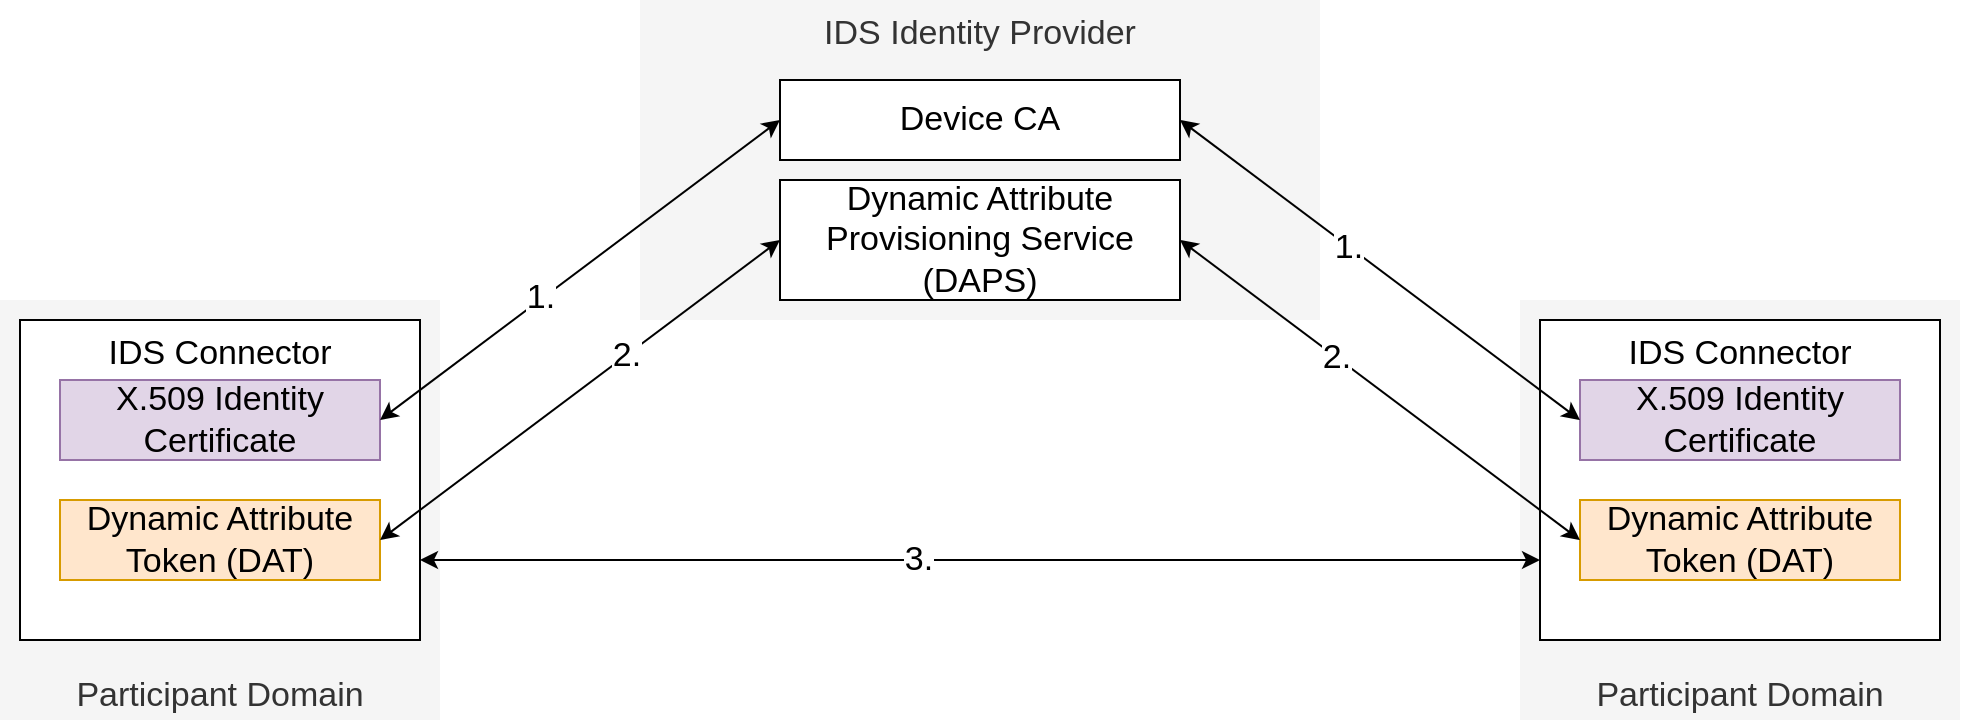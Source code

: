 <mxfile version="14.6.13" type="device"><diagram id="_5d0bQt55y6L0w3ibMSa" name="Page-1"><mxGraphModel dx="1106" dy="773" grid="1" gridSize="10" guides="1" tooltips="1" connect="1" arrows="1" fold="1" page="1" pageScale="1" pageWidth="827" pageHeight="1169" math="0" shadow="0"><root><mxCell id="0"/><mxCell id="1" parent="0"/><mxCell id="3Acyx8hI6k2oXijykY15-26" value="IDS Identity Provider" style="rounded=0;whiteSpace=wrap;html=1;fontSize=17;fillColor=#f5f5f5;fontColor=#333333;strokeColor=none;verticalAlign=top;" vertex="1" parent="1"><mxGeometry x="350" y="100" width="340" height="160" as="geometry"/></mxCell><mxCell id="3Acyx8hI6k2oXijykY15-25" value="Participant Domain" style="rounded=0;whiteSpace=wrap;html=1;fontSize=17;fillColor=#f5f5f5;fontColor=#333333;strokeColor=none;verticalAlign=bottom;" vertex="1" parent="1"><mxGeometry x="790" y="250" width="220" height="210" as="geometry"/></mxCell><mxCell id="3Acyx8hI6k2oXijykY15-24" value="Participant Domain" style="rounded=0;whiteSpace=wrap;html=1;fontSize=17;fillColor=#f5f5f5;fontColor=#333333;strokeColor=none;verticalAlign=bottom;" vertex="1" parent="1"><mxGeometry x="30" y="250" width="220" height="210" as="geometry"/></mxCell><mxCell id="3Acyx8hI6k2oXijykY15-6" value="IDS Connector" style="rounded=0;whiteSpace=wrap;html=1;fontSize=17;verticalAlign=top;" vertex="1" parent="1"><mxGeometry x="40" y="260" width="200" height="160" as="geometry"/></mxCell><mxCell id="3Acyx8hI6k2oXijykY15-7" value="IDS Connector" style="rounded=0;whiteSpace=wrap;html=1;fontSize=17;verticalAlign=top;" vertex="1" parent="1"><mxGeometry x="800" y="260" width="200" height="160" as="geometry"/></mxCell><mxCell id="3Acyx8hI6k2oXijykY15-8" value="X.509 Identity Certificate" style="rounded=0;whiteSpace=wrap;html=1;fontSize=17;fillColor=#e1d5e7;strokeColor=#9673a6;" vertex="1" parent="1"><mxGeometry x="60" y="290" width="160" height="40" as="geometry"/></mxCell><mxCell id="3Acyx8hI6k2oXijykY15-9" value="X.509 Identity Certificate" style="rounded=0;whiteSpace=wrap;html=1;fontSize=17;fillColor=#e1d5e7;strokeColor=#9673a6;" vertex="1" parent="1"><mxGeometry x="820" y="290" width="160" height="40" as="geometry"/></mxCell><mxCell id="3Acyx8hI6k2oXijykY15-10" value="Dynamic Attribute Token (DAT)" style="rounded=0;whiteSpace=wrap;html=1;fontSize=17;fillColor=#ffe6cc;strokeColor=#d79b00;" vertex="1" parent="1"><mxGeometry x="60" y="350" width="160" height="40" as="geometry"/></mxCell><mxCell id="3Acyx8hI6k2oXijykY15-11" value="Dynamic Attribute Token (DAT)" style="rounded=0;whiteSpace=wrap;html=1;fontSize=17;fillColor=#ffe6cc;strokeColor=#d79b00;" vertex="1" parent="1"><mxGeometry x="820" y="350" width="160" height="40" as="geometry"/></mxCell><mxCell id="3Acyx8hI6k2oXijykY15-12" value="Device CA" style="rounded=0;whiteSpace=wrap;html=1;fontSize=17;verticalAlign=middle;" vertex="1" parent="1"><mxGeometry x="420" y="140" width="200" height="40" as="geometry"/></mxCell><mxCell id="3Acyx8hI6k2oXijykY15-13" value="Dynamic Attribute Provisioning Service (DAPS)" style="rounded=0;whiteSpace=wrap;html=1;fontSize=17;verticalAlign=middle;" vertex="1" parent="1"><mxGeometry x="420" y="190" width="200" height="60" as="geometry"/></mxCell><mxCell id="3Acyx8hI6k2oXijykY15-20" value="" style="endArrow=classic;html=1;shadow=0;fontSize=17;entryX=0;entryY=0.5;entryDx=0;entryDy=0;exitX=1;exitY=0.5;exitDx=0;exitDy=0;rounded=0;endFill=1;startArrow=classic;startFill=1;" edge="1" parent="1" source="3Acyx8hI6k2oXijykY15-8" target="3Acyx8hI6k2oXijykY15-12"><mxGeometry width="50" height="50" relative="1" as="geometry"><mxPoint x="210" y="571" as="sourcePoint"/><mxPoint x="410" y="400" as="targetPoint"/></mxGeometry></mxCell><mxCell id="3Acyx8hI6k2oXijykY15-28" value="1." style="edgeLabel;html=1;align=center;verticalAlign=middle;resizable=0;points=[];fontSize=17;" vertex="1" connectable="0" parent="3Acyx8hI6k2oXijykY15-20"><mxGeometry x="-0.195" y="1" relative="1" as="geometry"><mxPoint as="offset"/></mxGeometry></mxCell><mxCell id="3Acyx8hI6k2oXijykY15-22" value="" style="endArrow=classic;html=1;shadow=0;fontSize=17;entryX=0;entryY=0.5;entryDx=0;entryDy=0;exitX=1;exitY=0.5;exitDx=0;exitDy=0;rounded=0;endFill=1;startArrow=classic;startFill=1;" edge="1" parent="1" source="3Acyx8hI6k2oXijykY15-10" target="3Acyx8hI6k2oXijykY15-13"><mxGeometry width="50" height="50" relative="1" as="geometry"><mxPoint x="230" y="320" as="sourcePoint"/><mxPoint x="430" y="150" as="targetPoint"/></mxGeometry></mxCell><mxCell id="3Acyx8hI6k2oXijykY15-29" value="2." style="edgeLabel;html=1;align=center;verticalAlign=middle;resizable=0;points=[];fontSize=17;" vertex="1" connectable="0" parent="3Acyx8hI6k2oXijykY15-22"><mxGeometry x="0.222" relative="1" as="geometry"><mxPoint as="offset"/></mxGeometry></mxCell><mxCell id="3Acyx8hI6k2oXijykY15-18" value="" style="endArrow=classic;html=1;shadow=0;fontSize=17;exitX=0;exitY=0.5;exitDx=0;exitDy=0;entryX=1;entryY=0.5;entryDx=0;entryDy=0;startArrow=classic;startFill=1;endFill=1;rounded=0;" edge="1" parent="1" source="3Acyx8hI6k2oXijykY15-11" target="3Acyx8hI6k2oXijykY15-13"><mxGeometry width="50" height="50" relative="1" as="geometry"><mxPoint x="510" y="280" as="sourcePoint"/><mxPoint x="560" y="230" as="targetPoint"/></mxGeometry></mxCell><mxCell id="3Acyx8hI6k2oXijykY15-31" value="2." style="edgeLabel;html=1;align=center;verticalAlign=middle;resizable=0;points=[];fontSize=17;" vertex="1" connectable="0" parent="3Acyx8hI6k2oXijykY15-18"><mxGeometry x="0.218" relative="1" as="geometry"><mxPoint as="offset"/></mxGeometry></mxCell><mxCell id="3Acyx8hI6k2oXijykY15-19" value="" style="endArrow=classic;html=1;shadow=0;fontSize=17;exitX=0;exitY=0.5;exitDx=0;exitDy=0;entryX=1;entryY=0.5;entryDx=0;entryDy=0;startArrow=classic;startFill=1;endFill=1;rounded=0;" edge="1" parent="1" source="3Acyx8hI6k2oXijykY15-9" target="3Acyx8hI6k2oXijykY15-12"><mxGeometry width="50" height="50" relative="1" as="geometry"><mxPoint x="510" y="280" as="sourcePoint"/><mxPoint x="560" y="230" as="targetPoint"/></mxGeometry></mxCell><mxCell id="3Acyx8hI6k2oXijykY15-30" value="1." style="edgeLabel;html=1;align=center;verticalAlign=middle;resizable=0;points=[];fontSize=17;" vertex="1" connectable="0" parent="3Acyx8hI6k2oXijykY15-19"><mxGeometry x="0.155" y="1" relative="1" as="geometry"><mxPoint as="offset"/></mxGeometry></mxCell><mxCell id="3Acyx8hI6k2oXijykY15-27" value="" style="endArrow=classic;html=1;shadow=0;fontSize=17;entryX=0;entryY=0.75;entryDx=0;entryDy=0;rounded=0;endFill=1;startArrow=classic;startFill=1;" edge="1" parent="1" target="3Acyx8hI6k2oXijykY15-7"><mxGeometry width="50" height="50" relative="1" as="geometry"><mxPoint x="240" y="380" as="sourcePoint"/><mxPoint x="430" y="230" as="targetPoint"/></mxGeometry></mxCell><mxCell id="3Acyx8hI6k2oXijykY15-32" value="3." style="edgeLabel;html=1;align=center;verticalAlign=middle;resizable=0;points=[];fontSize=17;" vertex="1" connectable="0" parent="3Acyx8hI6k2oXijykY15-27"><mxGeometry x="-0.111" relative="1" as="geometry"><mxPoint as="offset"/></mxGeometry></mxCell></root></mxGraphModel></diagram></mxfile>
